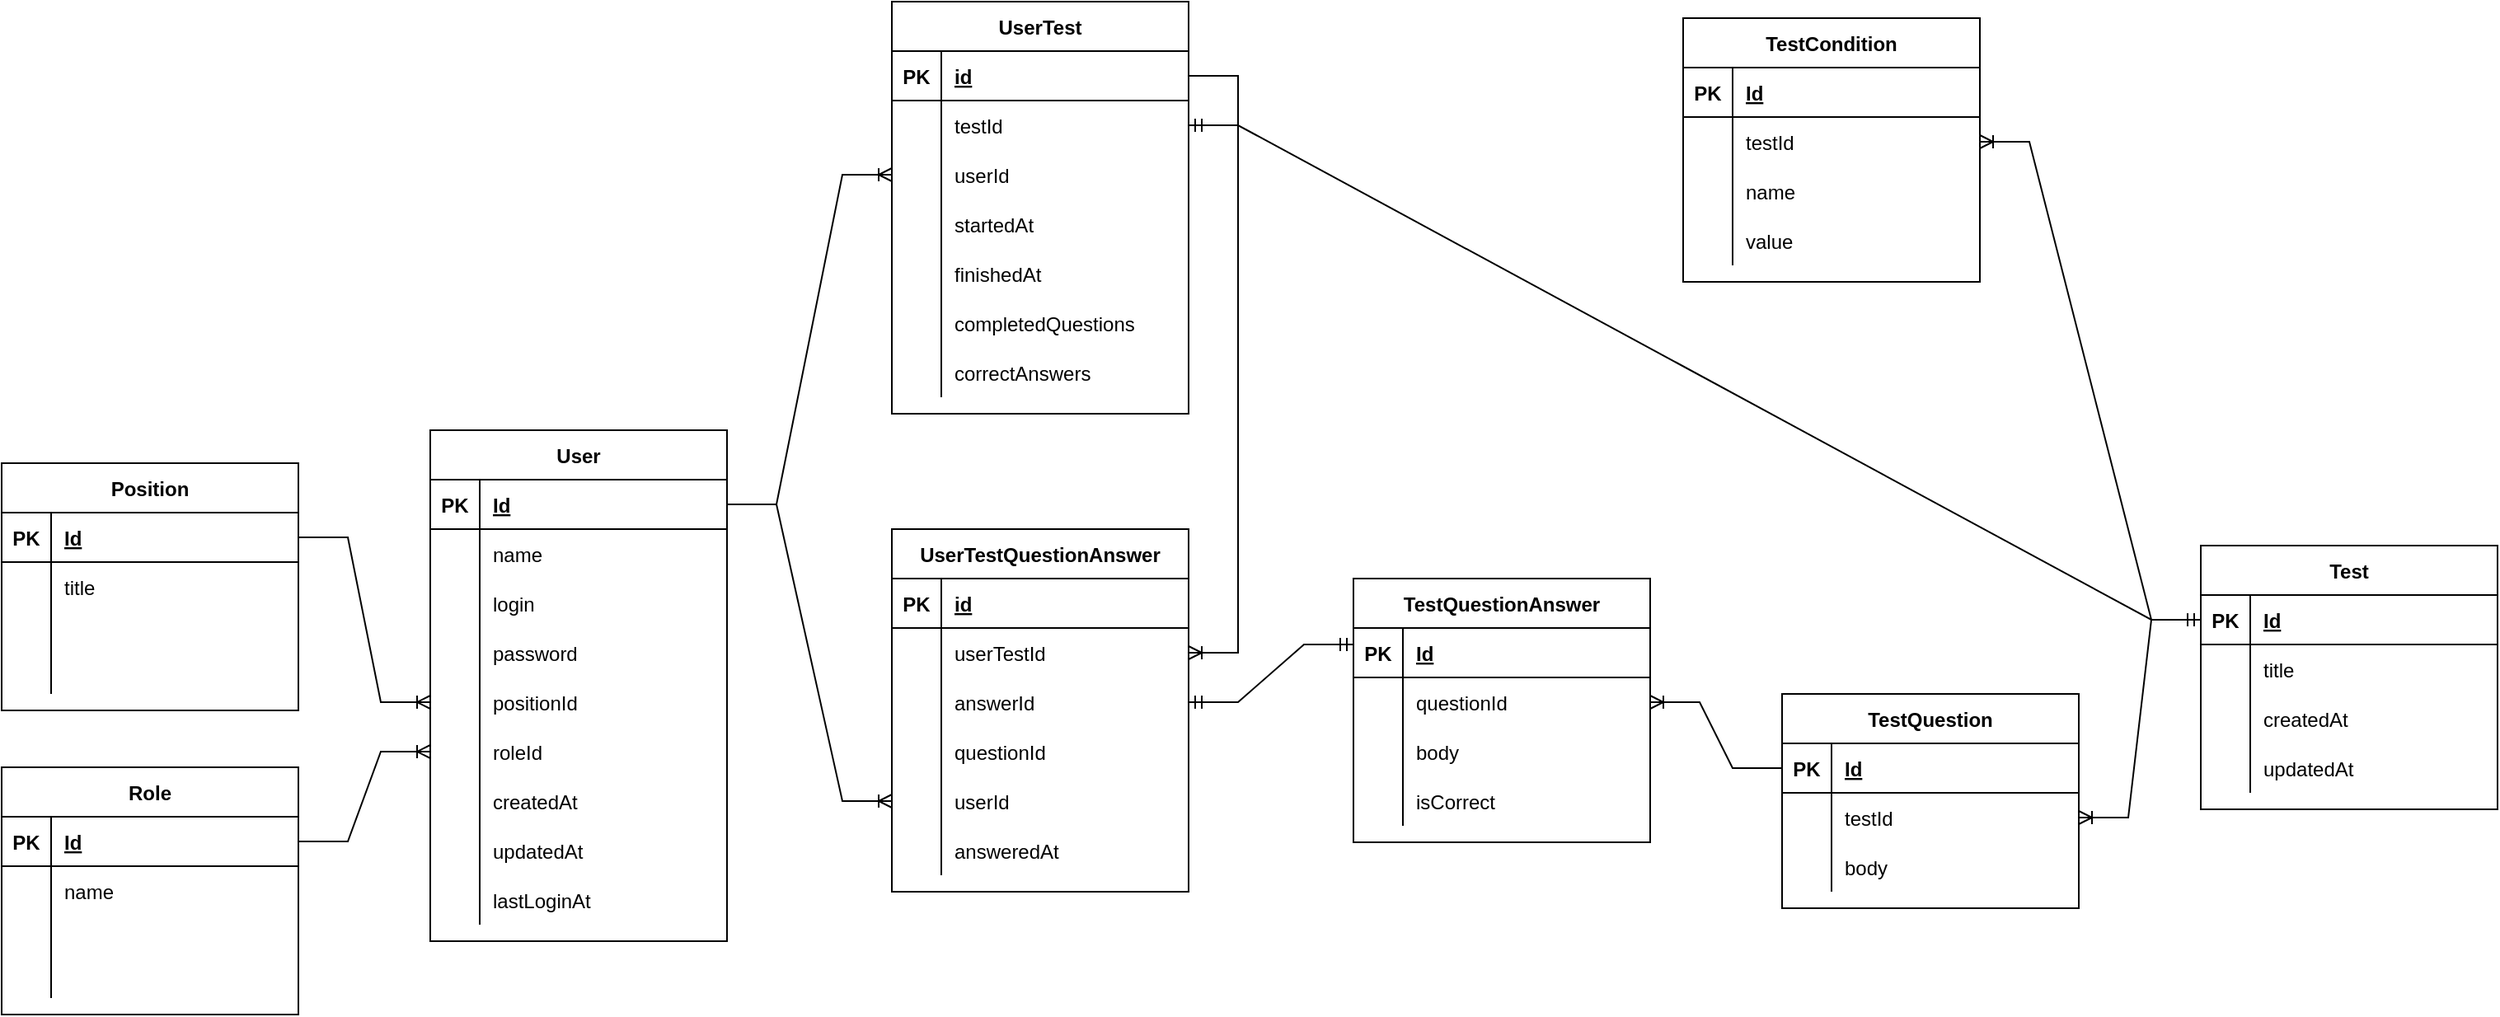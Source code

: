 <mxfile version="20.4.0" type="device"><diagram id="R6xXjFfIk9AuiWHqNtdD" name="Страница 1"><mxGraphModel dx="2692" dy="1708" grid="1" gridSize="10" guides="1" tooltips="1" connect="1" arrows="1" fold="1" page="1" pageScale="1" pageWidth="827" pageHeight="1169" math="0" shadow="0"><root><mxCell id="0"/><mxCell id="1" parent="0"/><mxCell id="gAqnaiyW9aAZF7Y7SpWK-1" value="Role" style="shape=table;startSize=30;container=1;collapsible=1;childLayout=tableLayout;fixedRows=1;rowLines=0;fontStyle=1;align=center;resizeLast=1;" parent="1" vertex="1"><mxGeometry x="-920" y="84.5" width="180" height="150" as="geometry"/></mxCell><mxCell id="gAqnaiyW9aAZF7Y7SpWK-2" value="" style="shape=tableRow;horizontal=0;startSize=0;swimlaneHead=0;swimlaneBody=0;fillColor=none;collapsible=0;dropTarget=0;points=[[0,0.5],[1,0.5]];portConstraint=eastwest;top=0;left=0;right=0;bottom=1;" parent="gAqnaiyW9aAZF7Y7SpWK-1" vertex="1"><mxGeometry y="30" width="180" height="30" as="geometry"/></mxCell><mxCell id="gAqnaiyW9aAZF7Y7SpWK-3" value="PK" style="shape=partialRectangle;connectable=0;fillColor=none;top=0;left=0;bottom=0;right=0;fontStyle=1;overflow=hidden;" parent="gAqnaiyW9aAZF7Y7SpWK-2" vertex="1"><mxGeometry width="30" height="30" as="geometry"><mxRectangle width="30" height="30" as="alternateBounds"/></mxGeometry></mxCell><mxCell id="gAqnaiyW9aAZF7Y7SpWK-4" value="Id" style="shape=partialRectangle;connectable=0;fillColor=none;top=0;left=0;bottom=0;right=0;align=left;spacingLeft=6;fontStyle=5;overflow=hidden;" parent="gAqnaiyW9aAZF7Y7SpWK-2" vertex="1"><mxGeometry x="30" width="150" height="30" as="geometry"><mxRectangle width="150" height="30" as="alternateBounds"/></mxGeometry></mxCell><mxCell id="gAqnaiyW9aAZF7Y7SpWK-5" value="" style="shape=tableRow;horizontal=0;startSize=0;swimlaneHead=0;swimlaneBody=0;fillColor=none;collapsible=0;dropTarget=0;points=[[0,0.5],[1,0.5]];portConstraint=eastwest;top=0;left=0;right=0;bottom=0;" parent="gAqnaiyW9aAZF7Y7SpWK-1" vertex="1"><mxGeometry y="60" width="180" height="30" as="geometry"/></mxCell><mxCell id="gAqnaiyW9aAZF7Y7SpWK-6" value="" style="shape=partialRectangle;connectable=0;fillColor=none;top=0;left=0;bottom=0;right=0;editable=1;overflow=hidden;" parent="gAqnaiyW9aAZF7Y7SpWK-5" vertex="1"><mxGeometry width="30" height="30" as="geometry"><mxRectangle width="30" height="30" as="alternateBounds"/></mxGeometry></mxCell><mxCell id="gAqnaiyW9aAZF7Y7SpWK-7" value="name" style="shape=partialRectangle;connectable=0;fillColor=none;top=0;left=0;bottom=0;right=0;align=left;spacingLeft=6;overflow=hidden;" parent="gAqnaiyW9aAZF7Y7SpWK-5" vertex="1"><mxGeometry x="30" width="150" height="30" as="geometry"><mxRectangle width="150" height="30" as="alternateBounds"/></mxGeometry></mxCell><mxCell id="gAqnaiyW9aAZF7Y7SpWK-8" value="" style="shape=tableRow;horizontal=0;startSize=0;swimlaneHead=0;swimlaneBody=0;fillColor=none;collapsible=0;dropTarget=0;points=[[0,0.5],[1,0.5]];portConstraint=eastwest;top=0;left=0;right=0;bottom=0;" parent="gAqnaiyW9aAZF7Y7SpWK-1" vertex="1"><mxGeometry y="90" width="180" height="30" as="geometry"/></mxCell><mxCell id="gAqnaiyW9aAZF7Y7SpWK-9" value="" style="shape=partialRectangle;connectable=0;fillColor=none;top=0;left=0;bottom=0;right=0;editable=1;overflow=hidden;" parent="gAqnaiyW9aAZF7Y7SpWK-8" vertex="1"><mxGeometry width="30" height="30" as="geometry"><mxRectangle width="30" height="30" as="alternateBounds"/></mxGeometry></mxCell><mxCell id="gAqnaiyW9aAZF7Y7SpWK-10" value="" style="shape=partialRectangle;connectable=0;fillColor=none;top=0;left=0;bottom=0;right=0;align=left;spacingLeft=6;overflow=hidden;" parent="gAqnaiyW9aAZF7Y7SpWK-8" vertex="1"><mxGeometry x="30" width="150" height="30" as="geometry"><mxRectangle width="150" height="30" as="alternateBounds"/></mxGeometry></mxCell><mxCell id="gAqnaiyW9aAZF7Y7SpWK-11" value="" style="shape=tableRow;horizontal=0;startSize=0;swimlaneHead=0;swimlaneBody=0;fillColor=none;collapsible=0;dropTarget=0;points=[[0,0.5],[1,0.5]];portConstraint=eastwest;top=0;left=0;right=0;bottom=0;" parent="gAqnaiyW9aAZF7Y7SpWK-1" vertex="1"><mxGeometry y="120" width="180" height="20" as="geometry"/></mxCell><mxCell id="gAqnaiyW9aAZF7Y7SpWK-12" value="" style="shape=partialRectangle;connectable=0;fillColor=none;top=0;left=0;bottom=0;right=0;editable=1;overflow=hidden;" parent="gAqnaiyW9aAZF7Y7SpWK-11" vertex="1"><mxGeometry width="30" height="20" as="geometry"><mxRectangle width="30" height="20" as="alternateBounds"/></mxGeometry></mxCell><mxCell id="gAqnaiyW9aAZF7Y7SpWK-13" value="" style="shape=partialRectangle;connectable=0;fillColor=none;top=0;left=0;bottom=0;right=0;align=left;spacingLeft=6;overflow=hidden;" parent="gAqnaiyW9aAZF7Y7SpWK-11" vertex="1"><mxGeometry x="30" width="150" height="20" as="geometry"><mxRectangle width="150" height="20" as="alternateBounds"/></mxGeometry></mxCell><mxCell id="gAqnaiyW9aAZF7Y7SpWK-14" value="Position" style="shape=table;startSize=30;container=1;collapsible=1;childLayout=tableLayout;fixedRows=1;rowLines=0;fontStyle=1;align=center;resizeLast=1;" parent="1" vertex="1"><mxGeometry x="-920" y="-100" width="180" height="150" as="geometry"/></mxCell><mxCell id="gAqnaiyW9aAZF7Y7SpWK-15" value="" style="shape=tableRow;horizontal=0;startSize=0;swimlaneHead=0;swimlaneBody=0;fillColor=none;collapsible=0;dropTarget=0;points=[[0,0.5],[1,0.5]];portConstraint=eastwest;top=0;left=0;right=0;bottom=1;" parent="gAqnaiyW9aAZF7Y7SpWK-14" vertex="1"><mxGeometry y="30" width="180" height="30" as="geometry"/></mxCell><mxCell id="gAqnaiyW9aAZF7Y7SpWK-16" value="PK" style="shape=partialRectangle;connectable=0;fillColor=none;top=0;left=0;bottom=0;right=0;fontStyle=1;overflow=hidden;" parent="gAqnaiyW9aAZF7Y7SpWK-15" vertex="1"><mxGeometry width="30" height="30" as="geometry"><mxRectangle width="30" height="30" as="alternateBounds"/></mxGeometry></mxCell><mxCell id="gAqnaiyW9aAZF7Y7SpWK-17" value="Id" style="shape=partialRectangle;connectable=0;fillColor=none;top=0;left=0;bottom=0;right=0;align=left;spacingLeft=6;fontStyle=5;overflow=hidden;" parent="gAqnaiyW9aAZF7Y7SpWK-15" vertex="1"><mxGeometry x="30" width="150" height="30" as="geometry"><mxRectangle width="150" height="30" as="alternateBounds"/></mxGeometry></mxCell><mxCell id="gAqnaiyW9aAZF7Y7SpWK-18" value="" style="shape=tableRow;horizontal=0;startSize=0;swimlaneHead=0;swimlaneBody=0;fillColor=none;collapsible=0;dropTarget=0;points=[[0,0.5],[1,0.5]];portConstraint=eastwest;top=0;left=0;right=0;bottom=0;" parent="gAqnaiyW9aAZF7Y7SpWK-14" vertex="1"><mxGeometry y="60" width="180" height="30" as="geometry"/></mxCell><mxCell id="gAqnaiyW9aAZF7Y7SpWK-19" value="" style="shape=partialRectangle;connectable=0;fillColor=none;top=0;left=0;bottom=0;right=0;editable=1;overflow=hidden;" parent="gAqnaiyW9aAZF7Y7SpWK-18" vertex="1"><mxGeometry width="30" height="30" as="geometry"><mxRectangle width="30" height="30" as="alternateBounds"/></mxGeometry></mxCell><mxCell id="gAqnaiyW9aAZF7Y7SpWK-20" value="title" style="shape=partialRectangle;connectable=0;fillColor=none;top=0;left=0;bottom=0;right=0;align=left;spacingLeft=6;overflow=hidden;" parent="gAqnaiyW9aAZF7Y7SpWK-18" vertex="1"><mxGeometry x="30" width="150" height="30" as="geometry"><mxRectangle width="150" height="30" as="alternateBounds"/></mxGeometry></mxCell><mxCell id="gAqnaiyW9aAZF7Y7SpWK-21" value="" style="shape=tableRow;horizontal=0;startSize=0;swimlaneHead=0;swimlaneBody=0;fillColor=none;collapsible=0;dropTarget=0;points=[[0,0.5],[1,0.5]];portConstraint=eastwest;top=0;left=0;right=0;bottom=0;" parent="gAqnaiyW9aAZF7Y7SpWK-14" vertex="1"><mxGeometry y="90" width="180" height="30" as="geometry"/></mxCell><mxCell id="gAqnaiyW9aAZF7Y7SpWK-22" value="" style="shape=partialRectangle;connectable=0;fillColor=none;top=0;left=0;bottom=0;right=0;editable=1;overflow=hidden;" parent="gAqnaiyW9aAZF7Y7SpWK-21" vertex="1"><mxGeometry width="30" height="30" as="geometry"><mxRectangle width="30" height="30" as="alternateBounds"/></mxGeometry></mxCell><mxCell id="gAqnaiyW9aAZF7Y7SpWK-23" value="" style="shape=partialRectangle;connectable=0;fillColor=none;top=0;left=0;bottom=0;right=0;align=left;spacingLeft=6;overflow=hidden;" parent="gAqnaiyW9aAZF7Y7SpWK-21" vertex="1"><mxGeometry x="30" width="150" height="30" as="geometry"><mxRectangle width="150" height="30" as="alternateBounds"/></mxGeometry></mxCell><mxCell id="gAqnaiyW9aAZF7Y7SpWK-24" value="" style="shape=tableRow;horizontal=0;startSize=0;swimlaneHead=0;swimlaneBody=0;fillColor=none;collapsible=0;dropTarget=0;points=[[0,0.5],[1,0.5]];portConstraint=eastwest;top=0;left=0;right=0;bottom=0;" parent="gAqnaiyW9aAZF7Y7SpWK-14" vertex="1"><mxGeometry y="120" width="180" height="20" as="geometry"/></mxCell><mxCell id="gAqnaiyW9aAZF7Y7SpWK-25" value="" style="shape=partialRectangle;connectable=0;fillColor=none;top=0;left=0;bottom=0;right=0;editable=1;overflow=hidden;" parent="gAqnaiyW9aAZF7Y7SpWK-24" vertex="1"><mxGeometry width="30" height="20" as="geometry"><mxRectangle width="30" height="20" as="alternateBounds"/></mxGeometry></mxCell><mxCell id="gAqnaiyW9aAZF7Y7SpWK-26" value="" style="shape=partialRectangle;connectable=0;fillColor=none;top=0;left=0;bottom=0;right=0;align=left;spacingLeft=6;overflow=hidden;" parent="gAqnaiyW9aAZF7Y7SpWK-24" vertex="1"><mxGeometry x="30" width="150" height="20" as="geometry"><mxRectangle width="150" height="20" as="alternateBounds"/></mxGeometry></mxCell><mxCell id="gAqnaiyW9aAZF7Y7SpWK-27" value="User" style="shape=table;startSize=30;container=1;collapsible=1;childLayout=tableLayout;fixedRows=1;rowLines=0;fontStyle=1;align=center;resizeLast=1;" parent="1" vertex="1"><mxGeometry x="-660" y="-120" width="180" height="310" as="geometry"/></mxCell><mxCell id="gAqnaiyW9aAZF7Y7SpWK-28" value="" style="shape=tableRow;horizontal=0;startSize=0;swimlaneHead=0;swimlaneBody=0;fillColor=none;collapsible=0;dropTarget=0;points=[[0,0.5],[1,0.5]];portConstraint=eastwest;top=0;left=0;right=0;bottom=1;" parent="gAqnaiyW9aAZF7Y7SpWK-27" vertex="1"><mxGeometry y="30" width="180" height="30" as="geometry"/></mxCell><mxCell id="gAqnaiyW9aAZF7Y7SpWK-29" value="PK" style="shape=partialRectangle;connectable=0;fillColor=none;top=0;left=0;bottom=0;right=0;fontStyle=1;overflow=hidden;" parent="gAqnaiyW9aAZF7Y7SpWK-28" vertex="1"><mxGeometry width="30" height="30" as="geometry"><mxRectangle width="30" height="30" as="alternateBounds"/></mxGeometry></mxCell><mxCell id="gAqnaiyW9aAZF7Y7SpWK-30" value="Id" style="shape=partialRectangle;connectable=0;fillColor=none;top=0;left=0;bottom=0;right=0;align=left;spacingLeft=6;fontStyle=5;overflow=hidden;" parent="gAqnaiyW9aAZF7Y7SpWK-28" vertex="1"><mxGeometry x="30" width="150" height="30" as="geometry"><mxRectangle width="150" height="30" as="alternateBounds"/></mxGeometry></mxCell><mxCell id="gAqnaiyW9aAZF7Y7SpWK-31" value="" style="shape=tableRow;horizontal=0;startSize=0;swimlaneHead=0;swimlaneBody=0;fillColor=none;collapsible=0;dropTarget=0;points=[[0,0.5],[1,0.5]];portConstraint=eastwest;top=0;left=0;right=0;bottom=0;" parent="gAqnaiyW9aAZF7Y7SpWK-27" vertex="1"><mxGeometry y="60" width="180" height="30" as="geometry"/></mxCell><mxCell id="gAqnaiyW9aAZF7Y7SpWK-32" value="" style="shape=partialRectangle;connectable=0;fillColor=none;top=0;left=0;bottom=0;right=0;editable=1;overflow=hidden;" parent="gAqnaiyW9aAZF7Y7SpWK-31" vertex="1"><mxGeometry width="30" height="30" as="geometry"><mxRectangle width="30" height="30" as="alternateBounds"/></mxGeometry></mxCell><mxCell id="gAqnaiyW9aAZF7Y7SpWK-33" value="name" style="shape=partialRectangle;connectable=0;fillColor=none;top=0;left=0;bottom=0;right=0;align=left;spacingLeft=6;overflow=hidden;" parent="gAqnaiyW9aAZF7Y7SpWK-31" vertex="1"><mxGeometry x="30" width="150" height="30" as="geometry"><mxRectangle width="150" height="30" as="alternateBounds"/></mxGeometry></mxCell><mxCell id="gAqnaiyW9aAZF7Y7SpWK-34" value="" style="shape=tableRow;horizontal=0;startSize=0;swimlaneHead=0;swimlaneBody=0;fillColor=none;collapsible=0;dropTarget=0;points=[[0,0.5],[1,0.5]];portConstraint=eastwest;top=0;left=0;right=0;bottom=0;" parent="gAqnaiyW9aAZF7Y7SpWK-27" vertex="1"><mxGeometry y="90" width="180" height="30" as="geometry"/></mxCell><mxCell id="gAqnaiyW9aAZF7Y7SpWK-35" value="" style="shape=partialRectangle;connectable=0;fillColor=none;top=0;left=0;bottom=0;right=0;editable=1;overflow=hidden;" parent="gAqnaiyW9aAZF7Y7SpWK-34" vertex="1"><mxGeometry width="30" height="30" as="geometry"><mxRectangle width="30" height="30" as="alternateBounds"/></mxGeometry></mxCell><mxCell id="gAqnaiyW9aAZF7Y7SpWK-36" value="login" style="shape=partialRectangle;connectable=0;fillColor=none;top=0;left=0;bottom=0;right=0;align=left;spacingLeft=6;overflow=hidden;" parent="gAqnaiyW9aAZF7Y7SpWK-34" vertex="1"><mxGeometry x="30" width="150" height="30" as="geometry"><mxRectangle width="150" height="30" as="alternateBounds"/></mxGeometry></mxCell><mxCell id="CV7Xg9b83OUjdGuEmm4D-1" value="" style="shape=tableRow;horizontal=0;startSize=0;swimlaneHead=0;swimlaneBody=0;fillColor=none;collapsible=0;dropTarget=0;points=[[0,0.5],[1,0.5]];portConstraint=eastwest;top=0;left=0;right=0;bottom=0;" parent="gAqnaiyW9aAZF7Y7SpWK-27" vertex="1"><mxGeometry y="120" width="180" height="30" as="geometry"/></mxCell><mxCell id="CV7Xg9b83OUjdGuEmm4D-2" value="" style="shape=partialRectangle;connectable=0;fillColor=none;top=0;left=0;bottom=0;right=0;editable=1;overflow=hidden;" parent="CV7Xg9b83OUjdGuEmm4D-1" vertex="1"><mxGeometry width="30" height="30" as="geometry"><mxRectangle width="30" height="30" as="alternateBounds"/></mxGeometry></mxCell><mxCell id="CV7Xg9b83OUjdGuEmm4D-3" value="password" style="shape=partialRectangle;connectable=0;fillColor=none;top=0;left=0;bottom=0;right=0;align=left;spacingLeft=6;overflow=hidden;" parent="CV7Xg9b83OUjdGuEmm4D-1" vertex="1"><mxGeometry x="30" width="150" height="30" as="geometry"><mxRectangle width="150" height="30" as="alternateBounds"/></mxGeometry></mxCell><mxCell id="gAqnaiyW9aAZF7Y7SpWK-37" value="" style="shape=tableRow;horizontal=0;startSize=0;swimlaneHead=0;swimlaneBody=0;fillColor=none;collapsible=0;dropTarget=0;points=[[0,0.5],[1,0.5]];portConstraint=eastwest;top=0;left=0;right=0;bottom=0;" parent="gAqnaiyW9aAZF7Y7SpWK-27" vertex="1"><mxGeometry y="150" width="180" height="30" as="geometry"/></mxCell><mxCell id="gAqnaiyW9aAZF7Y7SpWK-38" value="" style="shape=partialRectangle;connectable=0;fillColor=none;top=0;left=0;bottom=0;right=0;editable=1;overflow=hidden;" parent="gAqnaiyW9aAZF7Y7SpWK-37" vertex="1"><mxGeometry width="30" height="30" as="geometry"><mxRectangle width="30" height="30" as="alternateBounds"/></mxGeometry></mxCell><mxCell id="gAqnaiyW9aAZF7Y7SpWK-39" value="positionId" style="shape=partialRectangle;connectable=0;fillColor=none;top=0;left=0;bottom=0;right=0;align=left;spacingLeft=6;overflow=hidden;" parent="gAqnaiyW9aAZF7Y7SpWK-37" vertex="1"><mxGeometry x="30" width="150" height="30" as="geometry"><mxRectangle width="150" height="30" as="alternateBounds"/></mxGeometry></mxCell><mxCell id="gAqnaiyW9aAZF7Y7SpWK-41" value="" style="shape=tableRow;horizontal=0;startSize=0;swimlaneHead=0;swimlaneBody=0;fillColor=none;collapsible=0;dropTarget=0;points=[[0,0.5],[1,0.5]];portConstraint=eastwest;top=0;left=0;right=0;bottom=0;" parent="gAqnaiyW9aAZF7Y7SpWK-27" vertex="1"><mxGeometry y="180" width="180" height="30" as="geometry"/></mxCell><mxCell id="gAqnaiyW9aAZF7Y7SpWK-42" value="" style="shape=partialRectangle;connectable=0;fillColor=none;top=0;left=0;bottom=0;right=0;editable=1;overflow=hidden;" parent="gAqnaiyW9aAZF7Y7SpWK-41" vertex="1"><mxGeometry width="30" height="30" as="geometry"><mxRectangle width="30" height="30" as="alternateBounds"/></mxGeometry></mxCell><mxCell id="gAqnaiyW9aAZF7Y7SpWK-43" value="roleId" style="shape=partialRectangle;connectable=0;fillColor=none;top=0;left=0;bottom=0;right=0;align=left;spacingLeft=6;overflow=hidden;" parent="gAqnaiyW9aAZF7Y7SpWK-41" vertex="1"><mxGeometry x="30" width="150" height="30" as="geometry"><mxRectangle width="150" height="30" as="alternateBounds"/></mxGeometry></mxCell><mxCell id="gAqnaiyW9aAZF7Y7SpWK-44" value="" style="shape=tableRow;horizontal=0;startSize=0;swimlaneHead=0;swimlaneBody=0;fillColor=none;collapsible=0;dropTarget=0;points=[[0,0.5],[1,0.5]];portConstraint=eastwest;top=0;left=0;right=0;bottom=0;" parent="gAqnaiyW9aAZF7Y7SpWK-27" vertex="1"><mxGeometry y="210" width="180" height="30" as="geometry"/></mxCell><mxCell id="gAqnaiyW9aAZF7Y7SpWK-45" value="" style="shape=partialRectangle;connectable=0;fillColor=none;top=0;left=0;bottom=0;right=0;editable=1;overflow=hidden;" parent="gAqnaiyW9aAZF7Y7SpWK-44" vertex="1"><mxGeometry width="30" height="30" as="geometry"><mxRectangle width="30" height="30" as="alternateBounds"/></mxGeometry></mxCell><mxCell id="gAqnaiyW9aAZF7Y7SpWK-46" value="createdAt" style="shape=partialRectangle;connectable=0;fillColor=none;top=0;left=0;bottom=0;right=0;align=left;spacingLeft=6;overflow=hidden;" parent="gAqnaiyW9aAZF7Y7SpWK-44" vertex="1"><mxGeometry x="30" width="150" height="30" as="geometry"><mxRectangle width="150" height="30" as="alternateBounds"/></mxGeometry></mxCell><mxCell id="gAqnaiyW9aAZF7Y7SpWK-47" value="" style="shape=tableRow;horizontal=0;startSize=0;swimlaneHead=0;swimlaneBody=0;fillColor=none;collapsible=0;dropTarget=0;points=[[0,0.5],[1,0.5]];portConstraint=eastwest;top=0;left=0;right=0;bottom=0;" parent="gAqnaiyW9aAZF7Y7SpWK-27" vertex="1"><mxGeometry y="240" width="180" height="30" as="geometry"/></mxCell><mxCell id="gAqnaiyW9aAZF7Y7SpWK-48" value="" style="shape=partialRectangle;connectable=0;fillColor=none;top=0;left=0;bottom=0;right=0;editable=1;overflow=hidden;" parent="gAqnaiyW9aAZF7Y7SpWK-47" vertex="1"><mxGeometry width="30" height="30" as="geometry"><mxRectangle width="30" height="30" as="alternateBounds"/></mxGeometry></mxCell><mxCell id="gAqnaiyW9aAZF7Y7SpWK-49" value="updatedAt" style="shape=partialRectangle;connectable=0;fillColor=none;top=0;left=0;bottom=0;right=0;align=left;spacingLeft=6;overflow=hidden;" parent="gAqnaiyW9aAZF7Y7SpWK-47" vertex="1"><mxGeometry x="30" width="150" height="30" as="geometry"><mxRectangle width="150" height="30" as="alternateBounds"/></mxGeometry></mxCell><mxCell id="gAqnaiyW9aAZF7Y7SpWK-50" value="" style="shape=tableRow;horizontal=0;startSize=0;swimlaneHead=0;swimlaneBody=0;fillColor=none;collapsible=0;dropTarget=0;points=[[0,0.5],[1,0.5]];portConstraint=eastwest;top=0;left=0;right=0;bottom=0;" parent="gAqnaiyW9aAZF7Y7SpWK-27" vertex="1"><mxGeometry y="270" width="180" height="30" as="geometry"/></mxCell><mxCell id="gAqnaiyW9aAZF7Y7SpWK-51" value="" style="shape=partialRectangle;connectable=0;fillColor=none;top=0;left=0;bottom=0;right=0;editable=1;overflow=hidden;" parent="gAqnaiyW9aAZF7Y7SpWK-50" vertex="1"><mxGeometry width="30" height="30" as="geometry"><mxRectangle width="30" height="30" as="alternateBounds"/></mxGeometry></mxCell><mxCell id="gAqnaiyW9aAZF7Y7SpWK-52" value="lastLoginAt" style="shape=partialRectangle;connectable=0;fillColor=none;top=0;left=0;bottom=0;right=0;align=left;spacingLeft=6;overflow=hidden;" parent="gAqnaiyW9aAZF7Y7SpWK-50" vertex="1"><mxGeometry x="30" width="150" height="30" as="geometry"><mxRectangle width="150" height="30" as="alternateBounds"/></mxGeometry></mxCell><mxCell id="gAqnaiyW9aAZF7Y7SpWK-76" value="" style="edgeStyle=entityRelationEdgeStyle;fontSize=12;html=1;endArrow=ERoneToMany;rounded=0;exitX=1;exitY=0.5;exitDx=0;exitDy=0;entryX=0;entryY=0.5;entryDx=0;entryDy=0;" parent="1" source="gAqnaiyW9aAZF7Y7SpWK-15" target="gAqnaiyW9aAZF7Y7SpWK-37" edge="1"><mxGeometry width="100" height="100" relative="1" as="geometry"><mxPoint x="-690" y="160" as="sourcePoint"/><mxPoint x="-590" y="60" as="targetPoint"/></mxGeometry></mxCell><mxCell id="gAqnaiyW9aAZF7Y7SpWK-77" value="" style="edgeStyle=entityRelationEdgeStyle;fontSize=12;html=1;endArrow=ERoneToMany;rounded=0;exitX=1;exitY=0.5;exitDx=0;exitDy=0;entryX=0;entryY=0.5;entryDx=0;entryDy=0;" parent="1" source="gAqnaiyW9aAZF7Y7SpWK-2" target="gAqnaiyW9aAZF7Y7SpWK-41" edge="1"><mxGeometry width="100" height="100" relative="1" as="geometry"><mxPoint x="-750" y="170" as="sourcePoint"/><mxPoint x="-590" y="300" as="targetPoint"/></mxGeometry></mxCell><mxCell id="gAqnaiyW9aAZF7Y7SpWK-78" value="Test" style="shape=table;startSize=30;container=1;collapsible=1;childLayout=tableLayout;fixedRows=1;rowLines=0;fontStyle=1;align=center;resizeLast=1;" parent="1" vertex="1"><mxGeometry x="414" y="-50" width="180" height="160" as="geometry"/></mxCell><mxCell id="gAqnaiyW9aAZF7Y7SpWK-79" value="" style="shape=tableRow;horizontal=0;startSize=0;swimlaneHead=0;swimlaneBody=0;fillColor=none;collapsible=0;dropTarget=0;points=[[0,0.5],[1,0.5]];portConstraint=eastwest;top=0;left=0;right=0;bottom=1;" parent="gAqnaiyW9aAZF7Y7SpWK-78" vertex="1"><mxGeometry y="30" width="180" height="30" as="geometry"/></mxCell><mxCell id="gAqnaiyW9aAZF7Y7SpWK-80" value="PK" style="shape=partialRectangle;connectable=0;fillColor=none;top=0;left=0;bottom=0;right=0;fontStyle=1;overflow=hidden;" parent="gAqnaiyW9aAZF7Y7SpWK-79" vertex="1"><mxGeometry width="30" height="30" as="geometry"><mxRectangle width="30" height="30" as="alternateBounds"/></mxGeometry></mxCell><mxCell id="gAqnaiyW9aAZF7Y7SpWK-81" value="Id" style="shape=partialRectangle;connectable=0;fillColor=none;top=0;left=0;bottom=0;right=0;align=left;spacingLeft=6;fontStyle=5;overflow=hidden;" parent="gAqnaiyW9aAZF7Y7SpWK-79" vertex="1"><mxGeometry x="30" width="150" height="30" as="geometry"><mxRectangle width="150" height="30" as="alternateBounds"/></mxGeometry></mxCell><mxCell id="gAqnaiyW9aAZF7Y7SpWK-82" value="" style="shape=tableRow;horizontal=0;startSize=0;swimlaneHead=0;swimlaneBody=0;fillColor=none;collapsible=0;dropTarget=0;points=[[0,0.5],[1,0.5]];portConstraint=eastwest;top=0;left=0;right=0;bottom=0;" parent="gAqnaiyW9aAZF7Y7SpWK-78" vertex="1"><mxGeometry y="60" width="180" height="30" as="geometry"/></mxCell><mxCell id="gAqnaiyW9aAZF7Y7SpWK-83" value="" style="shape=partialRectangle;connectable=0;fillColor=none;top=0;left=0;bottom=0;right=0;editable=1;overflow=hidden;" parent="gAqnaiyW9aAZF7Y7SpWK-82" vertex="1"><mxGeometry width="30" height="30" as="geometry"><mxRectangle width="30" height="30" as="alternateBounds"/></mxGeometry></mxCell><mxCell id="gAqnaiyW9aAZF7Y7SpWK-84" value="title" style="shape=partialRectangle;connectable=0;fillColor=none;top=0;left=0;bottom=0;right=0;align=left;spacingLeft=6;overflow=hidden;" parent="gAqnaiyW9aAZF7Y7SpWK-82" vertex="1"><mxGeometry x="30" width="150" height="30" as="geometry"><mxRectangle width="150" height="30" as="alternateBounds"/></mxGeometry></mxCell><mxCell id="gAqnaiyW9aAZF7Y7SpWK-85" value="" style="shape=tableRow;horizontal=0;startSize=0;swimlaneHead=0;swimlaneBody=0;fillColor=none;collapsible=0;dropTarget=0;points=[[0,0.5],[1,0.5]];portConstraint=eastwest;top=0;left=0;right=0;bottom=0;" parent="gAqnaiyW9aAZF7Y7SpWK-78" vertex="1"><mxGeometry y="90" width="180" height="30" as="geometry"/></mxCell><mxCell id="gAqnaiyW9aAZF7Y7SpWK-86" value="" style="shape=partialRectangle;connectable=0;fillColor=none;top=0;left=0;bottom=0;right=0;editable=1;overflow=hidden;" parent="gAqnaiyW9aAZF7Y7SpWK-85" vertex="1"><mxGeometry width="30" height="30" as="geometry"><mxRectangle width="30" height="30" as="alternateBounds"/></mxGeometry></mxCell><mxCell id="gAqnaiyW9aAZF7Y7SpWK-87" value="createdAt" style="shape=partialRectangle;connectable=0;fillColor=none;top=0;left=0;bottom=0;right=0;align=left;spacingLeft=6;overflow=hidden;" parent="gAqnaiyW9aAZF7Y7SpWK-85" vertex="1"><mxGeometry x="30" width="150" height="30" as="geometry"><mxRectangle width="150" height="30" as="alternateBounds"/></mxGeometry></mxCell><mxCell id="gAqnaiyW9aAZF7Y7SpWK-88" value="" style="shape=tableRow;horizontal=0;startSize=0;swimlaneHead=0;swimlaneBody=0;fillColor=none;collapsible=0;dropTarget=0;points=[[0,0.5],[1,0.5]];portConstraint=eastwest;top=0;left=0;right=0;bottom=0;" parent="gAqnaiyW9aAZF7Y7SpWK-78" vertex="1"><mxGeometry y="120" width="180" height="30" as="geometry"/></mxCell><mxCell id="gAqnaiyW9aAZF7Y7SpWK-89" value="" style="shape=partialRectangle;connectable=0;fillColor=none;top=0;left=0;bottom=0;right=0;editable=1;overflow=hidden;" parent="gAqnaiyW9aAZF7Y7SpWK-88" vertex="1"><mxGeometry width="30" height="30" as="geometry"><mxRectangle width="30" height="30" as="alternateBounds"/></mxGeometry></mxCell><mxCell id="gAqnaiyW9aAZF7Y7SpWK-90" value="updatedAt" style="shape=partialRectangle;connectable=0;fillColor=none;top=0;left=0;bottom=0;right=0;align=left;spacingLeft=6;overflow=hidden;" parent="gAqnaiyW9aAZF7Y7SpWK-88" vertex="1"><mxGeometry x="30" width="150" height="30" as="geometry"><mxRectangle width="150" height="30" as="alternateBounds"/></mxGeometry></mxCell><mxCell id="gAqnaiyW9aAZF7Y7SpWK-103" value="TestQuestion" style="shape=table;startSize=30;container=1;collapsible=1;childLayout=tableLayout;fixedRows=1;rowLines=0;fontStyle=1;align=center;resizeLast=1;" parent="1" vertex="1"><mxGeometry x="160" y="40" width="180" height="130" as="geometry"/></mxCell><mxCell id="gAqnaiyW9aAZF7Y7SpWK-104" value="" style="shape=tableRow;horizontal=0;startSize=0;swimlaneHead=0;swimlaneBody=0;fillColor=none;collapsible=0;dropTarget=0;points=[[0,0.5],[1,0.5]];portConstraint=eastwest;top=0;left=0;right=0;bottom=1;" parent="gAqnaiyW9aAZF7Y7SpWK-103" vertex="1"><mxGeometry y="30" width="180" height="30" as="geometry"/></mxCell><mxCell id="gAqnaiyW9aAZF7Y7SpWK-105" value="PK" style="shape=partialRectangle;connectable=0;fillColor=none;top=0;left=0;bottom=0;right=0;fontStyle=1;overflow=hidden;" parent="gAqnaiyW9aAZF7Y7SpWK-104" vertex="1"><mxGeometry width="30" height="30" as="geometry"><mxRectangle width="30" height="30" as="alternateBounds"/></mxGeometry></mxCell><mxCell id="gAqnaiyW9aAZF7Y7SpWK-106" value="Id" style="shape=partialRectangle;connectable=0;fillColor=none;top=0;left=0;bottom=0;right=0;align=left;spacingLeft=6;fontStyle=5;overflow=hidden;" parent="gAqnaiyW9aAZF7Y7SpWK-104" vertex="1"><mxGeometry x="30" width="150" height="30" as="geometry"><mxRectangle width="150" height="30" as="alternateBounds"/></mxGeometry></mxCell><mxCell id="gAqnaiyW9aAZF7Y7SpWK-107" value="" style="shape=tableRow;horizontal=0;startSize=0;swimlaneHead=0;swimlaneBody=0;fillColor=none;collapsible=0;dropTarget=0;points=[[0,0.5],[1,0.5]];portConstraint=eastwest;top=0;left=0;right=0;bottom=0;" parent="gAqnaiyW9aAZF7Y7SpWK-103" vertex="1"><mxGeometry y="60" width="180" height="30" as="geometry"/></mxCell><mxCell id="gAqnaiyW9aAZF7Y7SpWK-108" value="" style="shape=partialRectangle;connectable=0;fillColor=none;top=0;left=0;bottom=0;right=0;editable=1;overflow=hidden;" parent="gAqnaiyW9aAZF7Y7SpWK-107" vertex="1"><mxGeometry width="30" height="30" as="geometry"><mxRectangle width="30" height="30" as="alternateBounds"/></mxGeometry></mxCell><mxCell id="gAqnaiyW9aAZF7Y7SpWK-109" value="testId" style="shape=partialRectangle;connectable=0;fillColor=none;top=0;left=0;bottom=0;right=0;align=left;spacingLeft=6;overflow=hidden;" parent="gAqnaiyW9aAZF7Y7SpWK-107" vertex="1"><mxGeometry x="30" width="150" height="30" as="geometry"><mxRectangle width="150" height="30" as="alternateBounds"/></mxGeometry></mxCell><mxCell id="gAqnaiyW9aAZF7Y7SpWK-110" value="" style="shape=tableRow;horizontal=0;startSize=0;swimlaneHead=0;swimlaneBody=0;fillColor=none;collapsible=0;dropTarget=0;points=[[0,0.5],[1,0.5]];portConstraint=eastwest;top=0;left=0;right=0;bottom=0;" parent="gAqnaiyW9aAZF7Y7SpWK-103" vertex="1"><mxGeometry y="90" width="180" height="30" as="geometry"/></mxCell><mxCell id="gAqnaiyW9aAZF7Y7SpWK-111" value="" style="shape=partialRectangle;connectable=0;fillColor=none;top=0;left=0;bottom=0;right=0;editable=1;overflow=hidden;" parent="gAqnaiyW9aAZF7Y7SpWK-110" vertex="1"><mxGeometry width="30" height="30" as="geometry"><mxRectangle width="30" height="30" as="alternateBounds"/></mxGeometry></mxCell><mxCell id="gAqnaiyW9aAZF7Y7SpWK-112" value="body" style="shape=partialRectangle;connectable=0;fillColor=none;top=0;left=0;bottom=0;right=0;align=left;spacingLeft=6;overflow=hidden;" parent="gAqnaiyW9aAZF7Y7SpWK-110" vertex="1"><mxGeometry x="30" width="150" height="30" as="geometry"><mxRectangle width="150" height="30" as="alternateBounds"/></mxGeometry></mxCell><mxCell id="gAqnaiyW9aAZF7Y7SpWK-116" value="TestQuestionAnswer" style="shape=table;startSize=30;container=1;collapsible=1;childLayout=tableLayout;fixedRows=1;rowLines=0;fontStyle=1;align=center;resizeLast=1;" parent="1" vertex="1"><mxGeometry x="-100" y="-30" width="180" height="160" as="geometry"/></mxCell><mxCell id="gAqnaiyW9aAZF7Y7SpWK-117" value="" style="shape=tableRow;horizontal=0;startSize=0;swimlaneHead=0;swimlaneBody=0;fillColor=none;collapsible=0;dropTarget=0;points=[[0,0.5],[1,0.5]];portConstraint=eastwest;top=0;left=0;right=0;bottom=1;" parent="gAqnaiyW9aAZF7Y7SpWK-116" vertex="1"><mxGeometry y="30" width="180" height="30" as="geometry"/></mxCell><mxCell id="gAqnaiyW9aAZF7Y7SpWK-118" value="PK" style="shape=partialRectangle;connectable=0;fillColor=none;top=0;left=0;bottom=0;right=0;fontStyle=1;overflow=hidden;" parent="gAqnaiyW9aAZF7Y7SpWK-117" vertex="1"><mxGeometry width="30" height="30" as="geometry"><mxRectangle width="30" height="30" as="alternateBounds"/></mxGeometry></mxCell><mxCell id="gAqnaiyW9aAZF7Y7SpWK-119" value="Id" style="shape=partialRectangle;connectable=0;fillColor=none;top=0;left=0;bottom=0;right=0;align=left;spacingLeft=6;fontStyle=5;overflow=hidden;" parent="gAqnaiyW9aAZF7Y7SpWK-117" vertex="1"><mxGeometry x="30" width="150" height="30" as="geometry"><mxRectangle width="150" height="30" as="alternateBounds"/></mxGeometry></mxCell><mxCell id="gAqnaiyW9aAZF7Y7SpWK-120" value="" style="shape=tableRow;horizontal=0;startSize=0;swimlaneHead=0;swimlaneBody=0;fillColor=none;collapsible=0;dropTarget=0;points=[[0,0.5],[1,0.5]];portConstraint=eastwest;top=0;left=0;right=0;bottom=0;" parent="gAqnaiyW9aAZF7Y7SpWK-116" vertex="1"><mxGeometry y="60" width="180" height="30" as="geometry"/></mxCell><mxCell id="gAqnaiyW9aAZF7Y7SpWK-121" value="" style="shape=partialRectangle;connectable=0;fillColor=none;top=0;left=0;bottom=0;right=0;editable=1;overflow=hidden;" parent="gAqnaiyW9aAZF7Y7SpWK-120" vertex="1"><mxGeometry width="30" height="30" as="geometry"><mxRectangle width="30" height="30" as="alternateBounds"/></mxGeometry></mxCell><mxCell id="gAqnaiyW9aAZF7Y7SpWK-122" value="questionId" style="shape=partialRectangle;connectable=0;fillColor=none;top=0;left=0;bottom=0;right=0;align=left;spacingLeft=6;overflow=hidden;" parent="gAqnaiyW9aAZF7Y7SpWK-120" vertex="1"><mxGeometry x="30" width="150" height="30" as="geometry"><mxRectangle width="150" height="30" as="alternateBounds"/></mxGeometry></mxCell><mxCell id="gAqnaiyW9aAZF7Y7SpWK-123" value="" style="shape=tableRow;horizontal=0;startSize=0;swimlaneHead=0;swimlaneBody=0;fillColor=none;collapsible=0;dropTarget=0;points=[[0,0.5],[1,0.5]];portConstraint=eastwest;top=0;left=0;right=0;bottom=0;" parent="gAqnaiyW9aAZF7Y7SpWK-116" vertex="1"><mxGeometry y="90" width="180" height="30" as="geometry"/></mxCell><mxCell id="gAqnaiyW9aAZF7Y7SpWK-124" value="" style="shape=partialRectangle;connectable=0;fillColor=none;top=0;left=0;bottom=0;right=0;editable=1;overflow=hidden;" parent="gAqnaiyW9aAZF7Y7SpWK-123" vertex="1"><mxGeometry width="30" height="30" as="geometry"><mxRectangle width="30" height="30" as="alternateBounds"/></mxGeometry></mxCell><mxCell id="gAqnaiyW9aAZF7Y7SpWK-125" value="body" style="shape=partialRectangle;connectable=0;fillColor=none;top=0;left=0;bottom=0;right=0;align=left;spacingLeft=6;overflow=hidden;" parent="gAqnaiyW9aAZF7Y7SpWK-123" vertex="1"><mxGeometry x="30" width="150" height="30" as="geometry"><mxRectangle width="150" height="30" as="alternateBounds"/></mxGeometry></mxCell><mxCell id="gAqnaiyW9aAZF7Y7SpWK-176" value="" style="shape=tableRow;horizontal=0;startSize=0;swimlaneHead=0;swimlaneBody=0;fillColor=none;collapsible=0;dropTarget=0;points=[[0,0.5],[1,0.5]];portConstraint=eastwest;top=0;left=0;right=0;bottom=0;" parent="gAqnaiyW9aAZF7Y7SpWK-116" vertex="1"><mxGeometry y="120" width="180" height="30" as="geometry"/></mxCell><mxCell id="gAqnaiyW9aAZF7Y7SpWK-177" value="" style="shape=partialRectangle;connectable=0;fillColor=none;top=0;left=0;bottom=0;right=0;editable=1;overflow=hidden;" parent="gAqnaiyW9aAZF7Y7SpWK-176" vertex="1"><mxGeometry width="30" height="30" as="geometry"><mxRectangle width="30" height="30" as="alternateBounds"/></mxGeometry></mxCell><mxCell id="gAqnaiyW9aAZF7Y7SpWK-178" value="isCorrect" style="shape=partialRectangle;connectable=0;fillColor=none;top=0;left=0;bottom=0;right=0;align=left;spacingLeft=6;overflow=hidden;" parent="gAqnaiyW9aAZF7Y7SpWK-176" vertex="1"><mxGeometry x="30" width="150" height="30" as="geometry"><mxRectangle width="150" height="30" as="alternateBounds"/></mxGeometry></mxCell><mxCell id="gAqnaiyW9aAZF7Y7SpWK-126" value="" style="edgeStyle=entityRelationEdgeStyle;fontSize=12;html=1;endArrow=ERoneToMany;rounded=0;exitX=0;exitY=0.5;exitDx=0;exitDy=0;entryX=1;entryY=0.5;entryDx=0;entryDy=0;" parent="1" source="gAqnaiyW9aAZF7Y7SpWK-79" target="gAqnaiyW9aAZF7Y7SpWK-107" edge="1"><mxGeometry width="100" height="100" relative="1" as="geometry"><mxPoint x="350" y="-115" as="sourcePoint"/><mxPoint x="550" y="-105" as="targetPoint"/></mxGeometry></mxCell><mxCell id="gAqnaiyW9aAZF7Y7SpWK-127" value="" style="edgeStyle=entityRelationEdgeStyle;fontSize=12;html=1;endArrow=ERoneToMany;rounded=0;entryX=1;entryY=0.5;entryDx=0;entryDy=0;exitX=0;exitY=0.5;exitDx=0;exitDy=0;" parent="1" source="gAqnaiyW9aAZF7Y7SpWK-104" target="gAqnaiyW9aAZF7Y7SpWK-120" edge="1"><mxGeometry width="100" height="100" relative="1" as="geometry"><mxPoint x="370" y="165" as="sourcePoint"/><mxPoint x="470" y="65" as="targetPoint"/></mxGeometry></mxCell><mxCell id="gAqnaiyW9aAZF7Y7SpWK-128" value="TestCondition" style="shape=table;startSize=30;container=1;collapsible=1;childLayout=tableLayout;fixedRows=1;rowLines=0;fontStyle=1;align=center;resizeLast=1;" parent="1" vertex="1"><mxGeometry x="100" y="-370" width="180" height="160" as="geometry"/></mxCell><mxCell id="gAqnaiyW9aAZF7Y7SpWK-129" value="" style="shape=tableRow;horizontal=0;startSize=0;swimlaneHead=0;swimlaneBody=0;fillColor=none;collapsible=0;dropTarget=0;points=[[0,0.5],[1,0.5]];portConstraint=eastwest;top=0;left=0;right=0;bottom=1;" parent="gAqnaiyW9aAZF7Y7SpWK-128" vertex="1"><mxGeometry y="30" width="180" height="30" as="geometry"/></mxCell><mxCell id="gAqnaiyW9aAZF7Y7SpWK-130" value="PK" style="shape=partialRectangle;connectable=0;fillColor=none;top=0;left=0;bottom=0;right=0;fontStyle=1;overflow=hidden;" parent="gAqnaiyW9aAZF7Y7SpWK-129" vertex="1"><mxGeometry width="30" height="30" as="geometry"><mxRectangle width="30" height="30" as="alternateBounds"/></mxGeometry></mxCell><mxCell id="gAqnaiyW9aAZF7Y7SpWK-131" value="Id" style="shape=partialRectangle;connectable=0;fillColor=none;top=0;left=0;bottom=0;right=0;align=left;spacingLeft=6;fontStyle=5;overflow=hidden;" parent="gAqnaiyW9aAZF7Y7SpWK-129" vertex="1"><mxGeometry x="30" width="150" height="30" as="geometry"><mxRectangle width="150" height="30" as="alternateBounds"/></mxGeometry></mxCell><mxCell id="gAqnaiyW9aAZF7Y7SpWK-132" value="" style="shape=tableRow;horizontal=0;startSize=0;swimlaneHead=0;swimlaneBody=0;fillColor=none;collapsible=0;dropTarget=0;points=[[0,0.5],[1,0.5]];portConstraint=eastwest;top=0;left=0;right=0;bottom=0;" parent="gAqnaiyW9aAZF7Y7SpWK-128" vertex="1"><mxGeometry y="60" width="180" height="30" as="geometry"/></mxCell><mxCell id="gAqnaiyW9aAZF7Y7SpWK-133" value="" style="shape=partialRectangle;connectable=0;fillColor=none;top=0;left=0;bottom=0;right=0;editable=1;overflow=hidden;" parent="gAqnaiyW9aAZF7Y7SpWK-132" vertex="1"><mxGeometry width="30" height="30" as="geometry"><mxRectangle width="30" height="30" as="alternateBounds"/></mxGeometry></mxCell><mxCell id="gAqnaiyW9aAZF7Y7SpWK-134" value="testId" style="shape=partialRectangle;connectable=0;fillColor=none;top=0;left=0;bottom=0;right=0;align=left;spacingLeft=6;overflow=hidden;" parent="gAqnaiyW9aAZF7Y7SpWK-132" vertex="1"><mxGeometry x="30" width="150" height="30" as="geometry"><mxRectangle width="150" height="30" as="alternateBounds"/></mxGeometry></mxCell><mxCell id="gAqnaiyW9aAZF7Y7SpWK-135" value="" style="shape=tableRow;horizontal=0;startSize=0;swimlaneHead=0;swimlaneBody=0;fillColor=none;collapsible=0;dropTarget=0;points=[[0,0.5],[1,0.5]];portConstraint=eastwest;top=0;left=0;right=0;bottom=0;" parent="gAqnaiyW9aAZF7Y7SpWK-128" vertex="1"><mxGeometry y="90" width="180" height="30" as="geometry"/></mxCell><mxCell id="gAqnaiyW9aAZF7Y7SpWK-136" value="" style="shape=partialRectangle;connectable=0;fillColor=none;top=0;left=0;bottom=0;right=0;editable=1;overflow=hidden;" parent="gAqnaiyW9aAZF7Y7SpWK-135" vertex="1"><mxGeometry width="30" height="30" as="geometry"><mxRectangle width="30" height="30" as="alternateBounds"/></mxGeometry></mxCell><mxCell id="gAqnaiyW9aAZF7Y7SpWK-137" value="name" style="shape=partialRectangle;connectable=0;fillColor=none;top=0;left=0;bottom=0;right=0;align=left;spacingLeft=6;overflow=hidden;" parent="gAqnaiyW9aAZF7Y7SpWK-135" vertex="1"><mxGeometry x="30" width="150" height="30" as="geometry"><mxRectangle width="150" height="30" as="alternateBounds"/></mxGeometry></mxCell><mxCell id="gAqnaiyW9aAZF7Y7SpWK-139" value="" style="shape=tableRow;horizontal=0;startSize=0;swimlaneHead=0;swimlaneBody=0;fillColor=none;collapsible=0;dropTarget=0;points=[[0,0.5],[1,0.5]];portConstraint=eastwest;top=0;left=0;right=0;bottom=0;" parent="gAqnaiyW9aAZF7Y7SpWK-128" vertex="1"><mxGeometry y="120" width="180" height="30" as="geometry"/></mxCell><mxCell id="gAqnaiyW9aAZF7Y7SpWK-140" value="" style="shape=partialRectangle;connectable=0;fillColor=none;top=0;left=0;bottom=0;right=0;editable=1;overflow=hidden;" parent="gAqnaiyW9aAZF7Y7SpWK-139" vertex="1"><mxGeometry width="30" height="30" as="geometry"><mxRectangle width="30" height="30" as="alternateBounds"/></mxGeometry></mxCell><mxCell id="gAqnaiyW9aAZF7Y7SpWK-141" value="value" style="shape=partialRectangle;connectable=0;fillColor=none;top=0;left=0;bottom=0;right=0;align=left;spacingLeft=6;overflow=hidden;" parent="gAqnaiyW9aAZF7Y7SpWK-139" vertex="1"><mxGeometry x="30" width="150" height="30" as="geometry"><mxRectangle width="150" height="30" as="alternateBounds"/></mxGeometry></mxCell><mxCell id="gAqnaiyW9aAZF7Y7SpWK-138" value="" style="edgeStyle=entityRelationEdgeStyle;fontSize=12;html=1;endArrow=ERoneToMany;rounded=0;exitX=0;exitY=0.5;exitDx=0;exitDy=0;entryX=1;entryY=0.5;entryDx=0;entryDy=0;" parent="1" source="gAqnaiyW9aAZF7Y7SpWK-79" target="gAqnaiyW9aAZF7Y7SpWK-132" edge="1"><mxGeometry width="100" height="100" relative="1" as="geometry"><mxPoint x="350" y="-15" as="sourcePoint"/><mxPoint x="590" y="45" as="targetPoint"/></mxGeometry></mxCell><mxCell id="gAqnaiyW9aAZF7Y7SpWK-142" value="UserTest" style="shape=table;startSize=30;container=1;collapsible=1;childLayout=tableLayout;fixedRows=1;rowLines=0;fontStyle=1;align=center;resizeLast=1;" parent="1" vertex="1"><mxGeometry x="-380" y="-380" width="180" height="250" as="geometry"/></mxCell><mxCell id="gAqnaiyW9aAZF7Y7SpWK-143" value="" style="shape=tableRow;horizontal=0;startSize=0;swimlaneHead=0;swimlaneBody=0;fillColor=none;collapsible=0;dropTarget=0;points=[[0,0.5],[1,0.5]];portConstraint=eastwest;top=0;left=0;right=0;bottom=1;" parent="gAqnaiyW9aAZF7Y7SpWK-142" vertex="1"><mxGeometry y="30" width="180" height="30" as="geometry"/></mxCell><mxCell id="gAqnaiyW9aAZF7Y7SpWK-144" value="PK" style="shape=partialRectangle;connectable=0;fillColor=none;top=0;left=0;bottom=0;right=0;fontStyle=1;overflow=hidden;" parent="gAqnaiyW9aAZF7Y7SpWK-143" vertex="1"><mxGeometry width="30" height="30" as="geometry"><mxRectangle width="30" height="30" as="alternateBounds"/></mxGeometry></mxCell><mxCell id="gAqnaiyW9aAZF7Y7SpWK-145" value="id" style="shape=partialRectangle;connectable=0;fillColor=none;top=0;left=0;bottom=0;right=0;align=left;spacingLeft=6;fontStyle=5;overflow=hidden;" parent="gAqnaiyW9aAZF7Y7SpWK-143" vertex="1"><mxGeometry x="30" width="150" height="30" as="geometry"><mxRectangle width="150" height="30" as="alternateBounds"/></mxGeometry></mxCell><mxCell id="mUWiD5czPmfrSQhGp6lf-1" value="" style="shape=tableRow;horizontal=0;startSize=0;swimlaneHead=0;swimlaneBody=0;fillColor=none;collapsible=0;dropTarget=0;points=[[0,0.5],[1,0.5]];portConstraint=eastwest;top=0;left=0;right=0;bottom=0;" vertex="1" parent="gAqnaiyW9aAZF7Y7SpWK-142"><mxGeometry y="60" width="180" height="30" as="geometry"/></mxCell><mxCell id="mUWiD5czPmfrSQhGp6lf-2" value="" style="shape=partialRectangle;connectable=0;fillColor=none;top=0;left=0;bottom=0;right=0;editable=1;overflow=hidden;" vertex="1" parent="mUWiD5czPmfrSQhGp6lf-1"><mxGeometry width="30" height="30" as="geometry"><mxRectangle width="30" height="30" as="alternateBounds"/></mxGeometry></mxCell><mxCell id="mUWiD5czPmfrSQhGp6lf-3" value="testId" style="shape=partialRectangle;connectable=0;fillColor=none;top=0;left=0;bottom=0;right=0;align=left;spacingLeft=6;overflow=hidden;" vertex="1" parent="mUWiD5czPmfrSQhGp6lf-1"><mxGeometry x="30" width="150" height="30" as="geometry"><mxRectangle width="150" height="30" as="alternateBounds"/></mxGeometry></mxCell><mxCell id="gAqnaiyW9aAZF7Y7SpWK-146" value="" style="shape=tableRow;horizontal=0;startSize=0;swimlaneHead=0;swimlaneBody=0;fillColor=none;collapsible=0;dropTarget=0;points=[[0,0.5],[1,0.5]];portConstraint=eastwest;top=0;left=0;right=0;bottom=0;" parent="gAqnaiyW9aAZF7Y7SpWK-142" vertex="1"><mxGeometry y="90" width="180" height="30" as="geometry"/></mxCell><mxCell id="gAqnaiyW9aAZF7Y7SpWK-147" value="" style="shape=partialRectangle;connectable=0;fillColor=none;top=0;left=0;bottom=0;right=0;editable=1;overflow=hidden;" parent="gAqnaiyW9aAZF7Y7SpWK-146" vertex="1"><mxGeometry width="30" height="30" as="geometry"><mxRectangle width="30" height="30" as="alternateBounds"/></mxGeometry></mxCell><mxCell id="gAqnaiyW9aAZF7Y7SpWK-148" value="userId" style="shape=partialRectangle;connectable=0;fillColor=none;top=0;left=0;bottom=0;right=0;align=left;spacingLeft=6;overflow=hidden;" parent="gAqnaiyW9aAZF7Y7SpWK-146" vertex="1"><mxGeometry x="30" width="150" height="30" as="geometry"><mxRectangle width="150" height="30" as="alternateBounds"/></mxGeometry></mxCell><mxCell id="gAqnaiyW9aAZF7Y7SpWK-152" value="" style="shape=tableRow;horizontal=0;startSize=0;swimlaneHead=0;swimlaneBody=0;fillColor=none;collapsible=0;dropTarget=0;points=[[0,0.5],[1,0.5]];portConstraint=eastwest;top=0;left=0;right=0;bottom=0;" parent="gAqnaiyW9aAZF7Y7SpWK-142" vertex="1"><mxGeometry y="120" width="180" height="30" as="geometry"/></mxCell><mxCell id="gAqnaiyW9aAZF7Y7SpWK-153" value="" style="shape=partialRectangle;connectable=0;fillColor=none;top=0;left=0;bottom=0;right=0;editable=1;overflow=hidden;" parent="gAqnaiyW9aAZF7Y7SpWK-152" vertex="1"><mxGeometry width="30" height="30" as="geometry"><mxRectangle width="30" height="30" as="alternateBounds"/></mxGeometry></mxCell><mxCell id="gAqnaiyW9aAZF7Y7SpWK-154" value="startedAt" style="shape=partialRectangle;connectable=0;fillColor=none;top=0;left=0;bottom=0;right=0;align=left;spacingLeft=6;overflow=hidden;" parent="gAqnaiyW9aAZF7Y7SpWK-152" vertex="1"><mxGeometry x="30" width="150" height="30" as="geometry"><mxRectangle width="150" height="30" as="alternateBounds"/></mxGeometry></mxCell><mxCell id="gAqnaiyW9aAZF7Y7SpWK-155" value="" style="shape=tableRow;horizontal=0;startSize=0;swimlaneHead=0;swimlaneBody=0;fillColor=none;collapsible=0;dropTarget=0;points=[[0,0.5],[1,0.5]];portConstraint=eastwest;top=0;left=0;right=0;bottom=0;" parent="gAqnaiyW9aAZF7Y7SpWK-142" vertex="1"><mxGeometry y="150" width="180" height="30" as="geometry"/></mxCell><mxCell id="gAqnaiyW9aAZF7Y7SpWK-156" value="" style="shape=partialRectangle;connectable=0;fillColor=none;top=0;left=0;bottom=0;right=0;editable=1;overflow=hidden;" parent="gAqnaiyW9aAZF7Y7SpWK-155" vertex="1"><mxGeometry width="30" height="30" as="geometry"><mxRectangle width="30" height="30" as="alternateBounds"/></mxGeometry></mxCell><mxCell id="gAqnaiyW9aAZF7Y7SpWK-157" value="finishedAt" style="shape=partialRectangle;connectable=0;fillColor=none;top=0;left=0;bottom=0;right=0;align=left;spacingLeft=6;overflow=hidden;" parent="gAqnaiyW9aAZF7Y7SpWK-155" vertex="1"><mxGeometry x="30" width="150" height="30" as="geometry"><mxRectangle width="150" height="30" as="alternateBounds"/></mxGeometry></mxCell><mxCell id="gAqnaiyW9aAZF7Y7SpWK-186" value="" style="shape=tableRow;horizontal=0;startSize=0;swimlaneHead=0;swimlaneBody=0;fillColor=none;collapsible=0;dropTarget=0;points=[[0,0.5],[1,0.5]];portConstraint=eastwest;top=0;left=0;right=0;bottom=0;" parent="gAqnaiyW9aAZF7Y7SpWK-142" vertex="1"><mxGeometry y="180" width="180" height="30" as="geometry"/></mxCell><mxCell id="gAqnaiyW9aAZF7Y7SpWK-187" value="" style="shape=partialRectangle;connectable=0;fillColor=none;top=0;left=0;bottom=0;right=0;editable=1;overflow=hidden;" parent="gAqnaiyW9aAZF7Y7SpWK-186" vertex="1"><mxGeometry width="30" height="30" as="geometry"><mxRectangle width="30" height="30" as="alternateBounds"/></mxGeometry></mxCell><mxCell id="gAqnaiyW9aAZF7Y7SpWK-188" value="completedQuestions" style="shape=partialRectangle;connectable=0;fillColor=none;top=0;left=0;bottom=0;right=0;align=left;spacingLeft=6;overflow=hidden;" parent="gAqnaiyW9aAZF7Y7SpWK-186" vertex="1"><mxGeometry x="30" width="150" height="30" as="geometry"><mxRectangle width="150" height="30" as="alternateBounds"/></mxGeometry></mxCell><mxCell id="gAqnaiyW9aAZF7Y7SpWK-189" value="" style="shape=tableRow;horizontal=0;startSize=0;swimlaneHead=0;swimlaneBody=0;fillColor=none;collapsible=0;dropTarget=0;points=[[0,0.5],[1,0.5]];portConstraint=eastwest;top=0;left=0;right=0;bottom=0;" parent="gAqnaiyW9aAZF7Y7SpWK-142" vertex="1"><mxGeometry y="210" width="180" height="30" as="geometry"/></mxCell><mxCell id="gAqnaiyW9aAZF7Y7SpWK-190" value="" style="shape=partialRectangle;connectable=0;fillColor=none;top=0;left=0;bottom=0;right=0;editable=1;overflow=hidden;" parent="gAqnaiyW9aAZF7Y7SpWK-189" vertex="1"><mxGeometry width="30" height="30" as="geometry"><mxRectangle width="30" height="30" as="alternateBounds"/></mxGeometry></mxCell><mxCell id="gAqnaiyW9aAZF7Y7SpWK-191" value="correctAnswers" style="shape=partialRectangle;connectable=0;fillColor=none;top=0;left=0;bottom=0;right=0;align=left;spacingLeft=6;overflow=hidden;" parent="gAqnaiyW9aAZF7Y7SpWK-189" vertex="1"><mxGeometry x="30" width="150" height="30" as="geometry"><mxRectangle width="150" height="30" as="alternateBounds"/></mxGeometry></mxCell><mxCell id="gAqnaiyW9aAZF7Y7SpWK-158" value="" style="edgeStyle=entityRelationEdgeStyle;fontSize=12;html=1;endArrow=ERoneToMany;rounded=0;entryX=0;entryY=0.5;entryDx=0;entryDy=0;" parent="1" target="gAqnaiyW9aAZF7Y7SpWK-146" edge="1"><mxGeometry width="100" height="100" relative="1" as="geometry"><mxPoint x="-480" y="-75" as="sourcePoint"/><mxPoint x="-260" y="-75" as="targetPoint"/></mxGeometry></mxCell><mxCell id="gAqnaiyW9aAZF7Y7SpWK-160" value="UserTestQuestionAnswer" style="shape=table;startSize=30;container=1;collapsible=1;childLayout=tableLayout;fixedRows=1;rowLines=0;fontStyle=1;align=center;resizeLast=1;" parent="1" vertex="1"><mxGeometry x="-380" y="-60" width="180" height="220" as="geometry"/></mxCell><mxCell id="gAqnaiyW9aAZF7Y7SpWK-161" value="" style="shape=tableRow;horizontal=0;startSize=0;swimlaneHead=0;swimlaneBody=0;fillColor=none;collapsible=0;dropTarget=0;points=[[0,0.5],[1,0.5]];portConstraint=eastwest;top=0;left=0;right=0;bottom=1;" parent="gAqnaiyW9aAZF7Y7SpWK-160" vertex="1"><mxGeometry y="30" width="180" height="30" as="geometry"/></mxCell><mxCell id="gAqnaiyW9aAZF7Y7SpWK-162" value="PK" style="shape=partialRectangle;connectable=0;fillColor=none;top=0;left=0;bottom=0;right=0;fontStyle=1;overflow=hidden;" parent="gAqnaiyW9aAZF7Y7SpWK-161" vertex="1"><mxGeometry width="30" height="30" as="geometry"><mxRectangle width="30" height="30" as="alternateBounds"/></mxGeometry></mxCell><mxCell id="gAqnaiyW9aAZF7Y7SpWK-163" value="id" style="shape=partialRectangle;connectable=0;fillColor=none;top=0;left=0;bottom=0;right=0;align=left;spacingLeft=6;fontStyle=5;overflow=hidden;" parent="gAqnaiyW9aAZF7Y7SpWK-161" vertex="1"><mxGeometry x="30" width="150" height="30" as="geometry"><mxRectangle width="150" height="30" as="alternateBounds"/></mxGeometry></mxCell><mxCell id="mUWiD5czPmfrSQhGp6lf-4" value="" style="shape=tableRow;horizontal=0;startSize=0;swimlaneHead=0;swimlaneBody=0;fillColor=none;collapsible=0;dropTarget=0;points=[[0,0.5],[1,0.5]];portConstraint=eastwest;top=0;left=0;right=0;bottom=0;" vertex="1" parent="gAqnaiyW9aAZF7Y7SpWK-160"><mxGeometry y="60" width="180" height="30" as="geometry"/></mxCell><mxCell id="mUWiD5czPmfrSQhGp6lf-5" value="" style="shape=partialRectangle;connectable=0;fillColor=none;top=0;left=0;bottom=0;right=0;editable=1;overflow=hidden;" vertex="1" parent="mUWiD5czPmfrSQhGp6lf-4"><mxGeometry width="30" height="30" as="geometry"><mxRectangle width="30" height="30" as="alternateBounds"/></mxGeometry></mxCell><mxCell id="mUWiD5czPmfrSQhGp6lf-6" value="userTestId" style="shape=partialRectangle;connectable=0;fillColor=none;top=0;left=0;bottom=0;right=0;align=left;spacingLeft=6;overflow=hidden;" vertex="1" parent="mUWiD5czPmfrSQhGp6lf-4"><mxGeometry x="30" width="150" height="30" as="geometry"><mxRectangle width="150" height="30" as="alternateBounds"/></mxGeometry></mxCell><mxCell id="mUWiD5czPmfrSQhGp6lf-16" value="" style="shape=tableRow;horizontal=0;startSize=0;swimlaneHead=0;swimlaneBody=0;fillColor=none;collapsible=0;dropTarget=0;points=[[0,0.5],[1,0.5]];portConstraint=eastwest;top=0;left=0;right=0;bottom=0;" vertex="1" parent="gAqnaiyW9aAZF7Y7SpWK-160"><mxGeometry y="90" width="180" height="30" as="geometry"/></mxCell><mxCell id="mUWiD5czPmfrSQhGp6lf-17" value="" style="shape=partialRectangle;connectable=0;fillColor=none;top=0;left=0;bottom=0;right=0;editable=1;overflow=hidden;" vertex="1" parent="mUWiD5czPmfrSQhGp6lf-16"><mxGeometry width="30" height="30" as="geometry"><mxRectangle width="30" height="30" as="alternateBounds"/></mxGeometry></mxCell><mxCell id="mUWiD5czPmfrSQhGp6lf-18" value="answerId" style="shape=partialRectangle;connectable=0;fillColor=none;top=0;left=0;bottom=0;right=0;align=left;spacingLeft=6;overflow=hidden;" vertex="1" parent="mUWiD5czPmfrSQhGp6lf-16"><mxGeometry x="30" width="150" height="30" as="geometry"><mxRectangle width="150" height="30" as="alternateBounds"/></mxGeometry></mxCell><mxCell id="mUWiD5czPmfrSQhGp6lf-13" value="" style="shape=tableRow;horizontal=0;startSize=0;swimlaneHead=0;swimlaneBody=0;fillColor=none;collapsible=0;dropTarget=0;points=[[0,0.5],[1,0.5]];portConstraint=eastwest;top=0;left=0;right=0;bottom=0;" vertex="1" parent="gAqnaiyW9aAZF7Y7SpWK-160"><mxGeometry y="120" width="180" height="30" as="geometry"/></mxCell><mxCell id="mUWiD5czPmfrSQhGp6lf-14" value="" style="shape=partialRectangle;connectable=0;fillColor=none;top=0;left=0;bottom=0;right=0;editable=1;overflow=hidden;" vertex="1" parent="mUWiD5czPmfrSQhGp6lf-13"><mxGeometry width="30" height="30" as="geometry"><mxRectangle width="30" height="30" as="alternateBounds"/></mxGeometry></mxCell><mxCell id="mUWiD5czPmfrSQhGp6lf-15" value="questionId" style="shape=partialRectangle;connectable=0;fillColor=none;top=0;left=0;bottom=0;right=0;align=left;spacingLeft=6;overflow=hidden;" vertex="1" parent="mUWiD5czPmfrSQhGp6lf-13"><mxGeometry x="30" width="150" height="30" as="geometry"><mxRectangle width="150" height="30" as="alternateBounds"/></mxGeometry></mxCell><mxCell id="gAqnaiyW9aAZF7Y7SpWK-164" value="" style="shape=tableRow;horizontal=0;startSize=0;swimlaneHead=0;swimlaneBody=0;fillColor=none;collapsible=0;dropTarget=0;points=[[0,0.5],[1,0.5]];portConstraint=eastwest;top=0;left=0;right=0;bottom=0;" parent="gAqnaiyW9aAZF7Y7SpWK-160" vertex="1"><mxGeometry y="150" width="180" height="30" as="geometry"/></mxCell><mxCell id="gAqnaiyW9aAZF7Y7SpWK-165" value="" style="shape=partialRectangle;connectable=0;fillColor=none;top=0;left=0;bottom=0;right=0;editable=1;overflow=hidden;" parent="gAqnaiyW9aAZF7Y7SpWK-164" vertex="1"><mxGeometry width="30" height="30" as="geometry"><mxRectangle width="30" height="30" as="alternateBounds"/></mxGeometry></mxCell><mxCell id="gAqnaiyW9aAZF7Y7SpWK-166" value="userId" style="shape=partialRectangle;connectable=0;fillColor=none;top=0;left=0;bottom=0;right=0;align=left;spacingLeft=6;overflow=hidden;" parent="gAqnaiyW9aAZF7Y7SpWK-164" vertex="1"><mxGeometry x="30" width="150" height="30" as="geometry"><mxRectangle width="150" height="30" as="alternateBounds"/></mxGeometry></mxCell><mxCell id="gAqnaiyW9aAZF7Y7SpWK-180" value="" style="shape=tableRow;horizontal=0;startSize=0;swimlaneHead=0;swimlaneBody=0;fillColor=none;collapsible=0;dropTarget=0;points=[[0,0.5],[1,0.5]];portConstraint=eastwest;top=0;left=0;right=0;bottom=0;" parent="gAqnaiyW9aAZF7Y7SpWK-160" vertex="1"><mxGeometry y="180" width="180" height="30" as="geometry"/></mxCell><mxCell id="gAqnaiyW9aAZF7Y7SpWK-181" value="" style="shape=partialRectangle;connectable=0;fillColor=none;top=0;left=0;bottom=0;right=0;editable=1;overflow=hidden;" parent="gAqnaiyW9aAZF7Y7SpWK-180" vertex="1"><mxGeometry width="30" height="30" as="geometry"><mxRectangle width="30" height="30" as="alternateBounds"/></mxGeometry></mxCell><mxCell id="gAqnaiyW9aAZF7Y7SpWK-182" value="answeredAt" style="shape=partialRectangle;connectable=0;fillColor=none;top=0;left=0;bottom=0;right=0;align=left;spacingLeft=6;overflow=hidden;" parent="gAqnaiyW9aAZF7Y7SpWK-180" vertex="1"><mxGeometry x="30" width="150" height="30" as="geometry"><mxRectangle width="150" height="30" as="alternateBounds"/></mxGeometry></mxCell><mxCell id="gAqnaiyW9aAZF7Y7SpWK-184" value="" style="edgeStyle=entityRelationEdgeStyle;fontSize=12;html=1;endArrow=ERmandOne;startArrow=ERmandOne;rounded=0;entryX=0;entryY=0.25;entryDx=0;entryDy=0;exitX=1;exitY=0.5;exitDx=0;exitDy=0;" parent="1" source="mUWiD5czPmfrSQhGp6lf-16" target="gAqnaiyW9aAZF7Y7SpWK-116" edge="1"><mxGeometry width="100" height="100" relative="1" as="geometry"><mxPoint x="70" y="70" as="sourcePoint"/><mxPoint x="170" y="-30" as="targetPoint"/></mxGeometry></mxCell><mxCell id="gAqnaiyW9aAZF7Y7SpWK-185" value="" style="edgeStyle=entityRelationEdgeStyle;fontSize=12;html=1;endArrow=ERoneToMany;rounded=0;exitX=1;exitY=0.5;exitDx=0;exitDy=0;entryX=0;entryY=0.5;entryDx=0;entryDy=0;" parent="1" source="gAqnaiyW9aAZF7Y7SpWK-28" target="gAqnaiyW9aAZF7Y7SpWK-164" edge="1"><mxGeometry width="100" height="100" relative="1" as="geometry"><mxPoint x="70" y="70" as="sourcePoint"/><mxPoint x="170" y="-30" as="targetPoint"/></mxGeometry></mxCell><mxCell id="TfxBAqskz6zTsk9ocu-1-1" value="" style="edgeStyle=entityRelationEdgeStyle;fontSize=12;html=1;endArrow=ERmandOne;startArrow=ERmandOne;rounded=0;entryX=0;entryY=0.5;entryDx=0;entryDy=0;exitX=1;exitY=0.5;exitDx=0;exitDy=0;" parent="1" source="mUWiD5czPmfrSQhGp6lf-1" target="gAqnaiyW9aAZF7Y7SpWK-79" edge="1"><mxGeometry width="100" height="100" relative="1" as="geometry"><mxPoint x="-130" y="40" as="sourcePoint"/><mxPoint x="-30" y="-60" as="targetPoint"/></mxGeometry></mxCell><mxCell id="mUWiD5czPmfrSQhGp6lf-19" value="" style="edgeStyle=entityRelationEdgeStyle;fontSize=12;html=1;endArrow=ERoneToMany;rounded=0;exitX=1;exitY=0.5;exitDx=0;exitDy=0;entryX=1;entryY=0.5;entryDx=0;entryDy=0;" edge="1" parent="1" source="gAqnaiyW9aAZF7Y7SpWK-143" target="mUWiD5czPmfrSQhGp6lf-4"><mxGeometry width="100" height="100" relative="1" as="geometry"><mxPoint x="-50" y="-50" as="sourcePoint"/><mxPoint x="50" y="-150" as="targetPoint"/></mxGeometry></mxCell></root></mxGraphModel></diagram></mxfile>